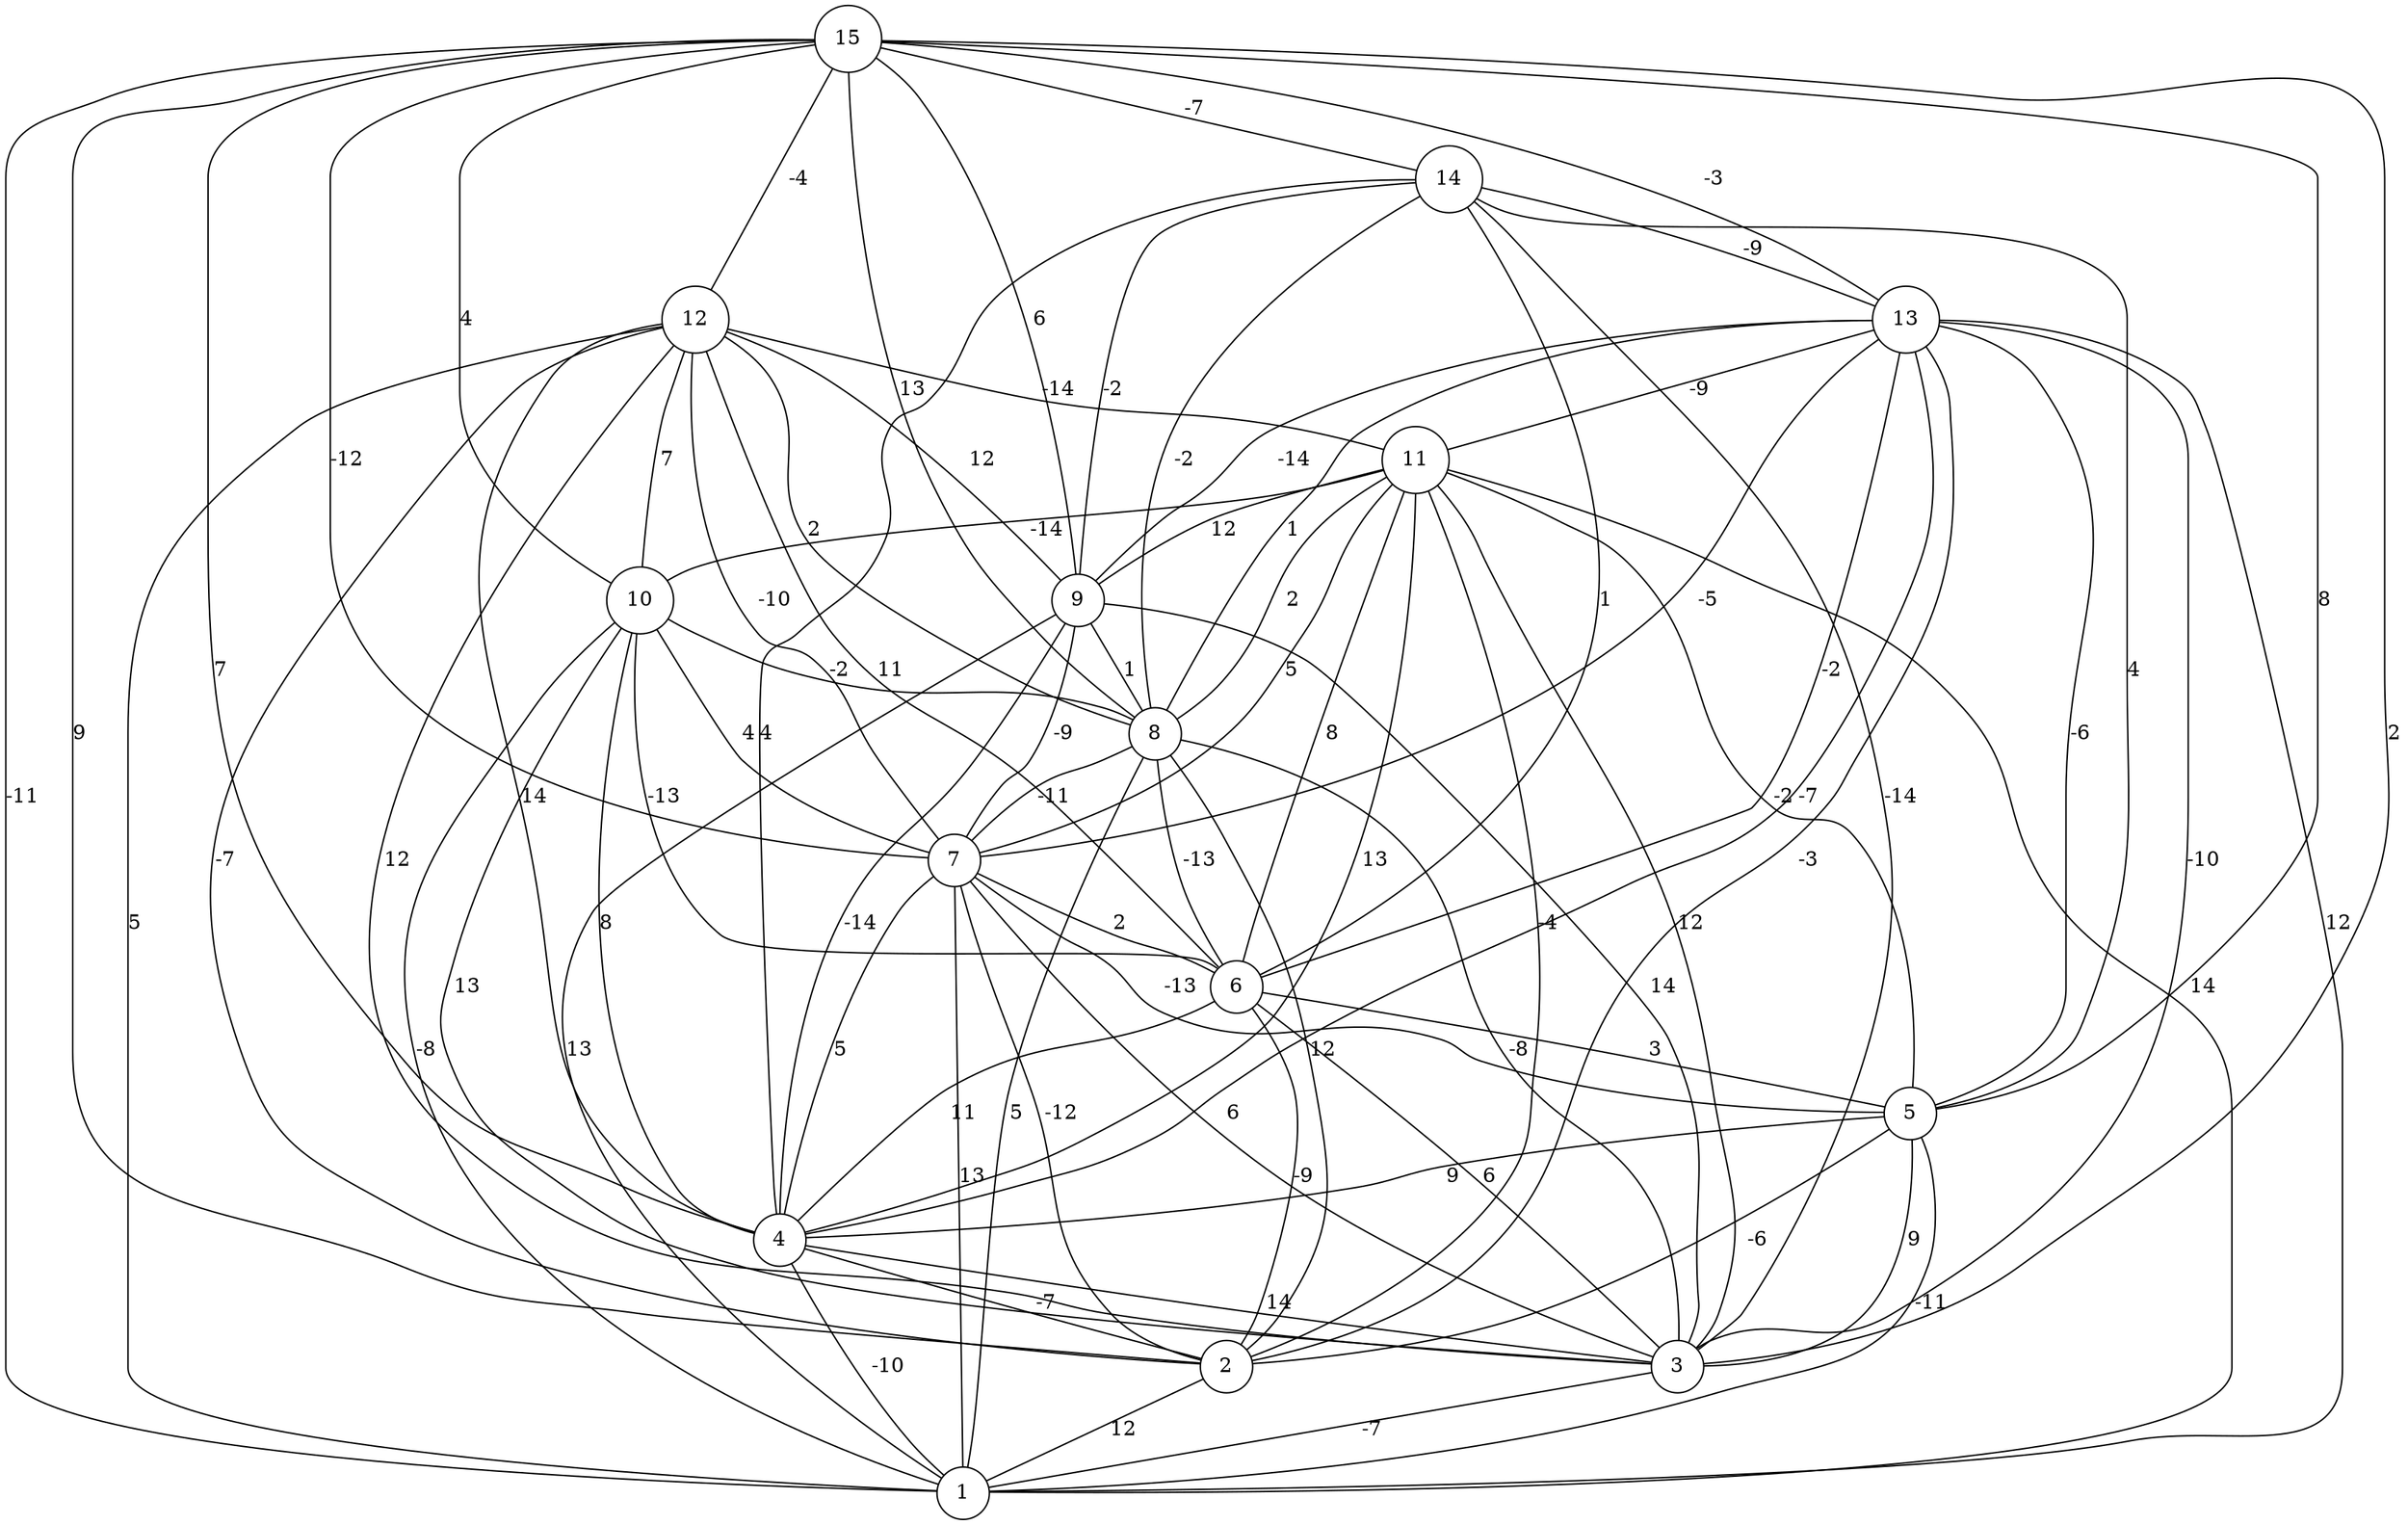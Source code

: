 graph { 
	 fontname="Helvetica,Arial,sans-serif" 
	 node [shape = circle]; 
	 15 -- 1 [label = "-11"];
	 15 -- 2 [label = "9"];
	 15 -- 3 [label = "2"];
	 15 -- 4 [label = "7"];
	 15 -- 5 [label = "8"];
	 15 -- 7 [label = "-12"];
	 15 -- 8 [label = "13"];
	 15 -- 9 [label = "6"];
	 15 -- 10 [label = "4"];
	 15 -- 12 [label = "-4"];
	 15 -- 13 [label = "-3"];
	 15 -- 14 [label = "-7"];
	 14 -- 3 [label = "-14"];
	 14 -- 4 [label = "4"];
	 14 -- 5 [label = "4"];
	 14 -- 6 [label = "1"];
	 14 -- 8 [label = "-2"];
	 14 -- 9 [label = "-2"];
	 14 -- 13 [label = "-9"];
	 13 -- 1 [label = "12"];
	 13 -- 2 [label = "-3"];
	 13 -- 3 [label = "-10"];
	 13 -- 4 [label = "-7"];
	 13 -- 5 [label = "-6"];
	 13 -- 6 [label = "-2"];
	 13 -- 7 [label = "-5"];
	 13 -- 8 [label = "1"];
	 13 -- 9 [label = "-14"];
	 13 -- 11 [label = "-9"];
	 12 -- 1 [label = "5"];
	 12 -- 2 [label = "-7"];
	 12 -- 3 [label = "12"];
	 12 -- 4 [label = "14"];
	 12 -- 6 [label = "11"];
	 12 -- 7 [label = "-10"];
	 12 -- 8 [label = "2"];
	 12 -- 9 [label = "12"];
	 12 -- 10 [label = "7"];
	 12 -- 11 [label = "-14"];
	 11 -- 1 [label = "14"];
	 11 -- 2 [label = "-4"];
	 11 -- 3 [label = "12"];
	 11 -- 4 [label = "13"];
	 11 -- 5 [label = "-2"];
	 11 -- 6 [label = "8"];
	 11 -- 7 [label = "5"];
	 11 -- 8 [label = "2"];
	 11 -- 9 [label = "12"];
	 11 -- 10 [label = "-14"];
	 10 -- 1 [label = "-8"];
	 10 -- 3 [label = "13"];
	 10 -- 4 [label = "8"];
	 10 -- 6 [label = "-13"];
	 10 -- 7 [label = "4"];
	 10 -- 8 [label = "-2"];
	 9 -- 1 [label = "13"];
	 9 -- 3 [label = "14"];
	 9 -- 4 [label = "-14"];
	 9 -- 7 [label = "-9"];
	 9 -- 8 [label = "1"];
	 8 -- 1 [label = "5"];
	 8 -- 2 [label = "12"];
	 8 -- 3 [label = "-8"];
	 8 -- 6 [label = "-13"];
	 8 -- 7 [label = "-11"];
	 7 -- 1 [label = "13"];
	 7 -- 2 [label = "-12"];
	 7 -- 3 [label = "6"];
	 7 -- 4 [label = "5"];
	 7 -- 5 [label = "-13"];
	 7 -- 6 [label = "2"];
	 6 -- 2 [label = "-9"];
	 6 -- 3 [label = "6"];
	 6 -- 4 [label = "11"];
	 6 -- 5 [label = "3"];
	 5 -- 1 [label = "-11"];
	 5 -- 2 [label = "-6"];
	 5 -- 3 [label = "9"];
	 5 -- 4 [label = "9"];
	 4 -- 1 [label = "-10"];
	 4 -- 2 [label = "-7"];
	 4 -- 3 [label = "14"];
	 3 -- 1 [label = "-7"];
	 2 -- 1 [label = "12"];
	 1;
	 2;
	 3;
	 4;
	 5;
	 6;
	 7;
	 8;
	 9;
	 10;
	 11;
	 12;
	 13;
	 14;
	 15;
}
